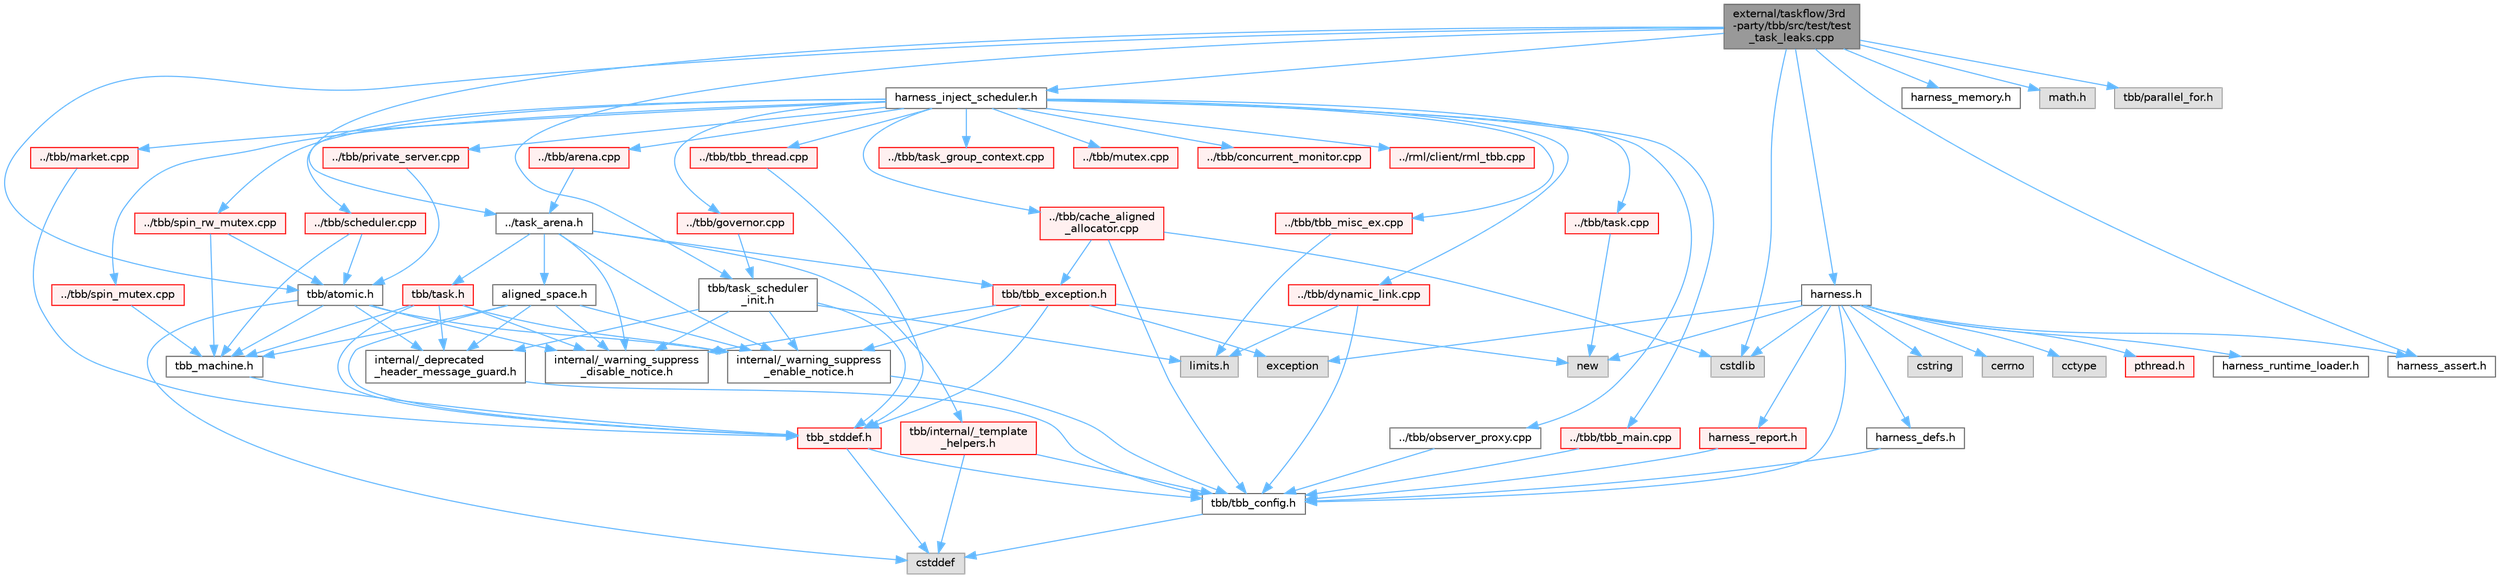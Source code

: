 digraph "external/taskflow/3rd-party/tbb/src/test/test_task_leaks.cpp"
{
 // LATEX_PDF_SIZE
  bgcolor="transparent";
  edge [fontname=Helvetica,fontsize=10,labelfontname=Helvetica,labelfontsize=10];
  node [fontname=Helvetica,fontsize=10,shape=box,height=0.2,width=0.4];
  Node1 [id="Node000001",label="external/taskflow/3rd\l-party/tbb/src/test/test\l_task_leaks.cpp",height=0.2,width=0.4,color="gray40", fillcolor="grey60", style="filled", fontcolor="black",tooltip=" "];
  Node1 -> Node2 [id="edge1_Node000001_Node000002",color="steelblue1",style="solid",tooltip=" "];
  Node2 [id="Node000002",label="harness_inject_scheduler.h",height=0.2,width=0.4,color="grey40", fillcolor="white", style="filled",URL="$harness__inject__scheduler_8h.html",tooltip=" "];
  Node2 -> Node3 [id="edge2_Node000002_Node000003",color="steelblue1",style="solid",tooltip=" "];
  Node3 [id="Node000003",label="../tbb/tbb_main.cpp",height=0.2,width=0.4,color="red", fillcolor="#FFF0F0", style="filled",URL="$tbb__main_8cpp.html",tooltip=" "];
  Node3 -> Node4 [id="edge3_Node000003_Node000004",color="steelblue1",style="solid",tooltip=" "];
  Node4 [id="Node000004",label="tbb/tbb_config.h",height=0.2,width=0.4,color="grey40", fillcolor="white", style="filled",URL="$tbb__config_8h.html",tooltip=" "];
  Node4 -> Node5 [id="edge4_Node000004_Node000005",color="steelblue1",style="solid",tooltip=" "];
  Node5 [id="Node000005",label="cstddef",height=0.2,width=0.4,color="grey60", fillcolor="#E0E0E0", style="filled",tooltip=" "];
  Node2 -> Node194 [id="edge5_Node000002_Node000194",color="steelblue1",style="solid",tooltip=" "];
  Node194 [id="Node000194",label="../tbb/dynamic_link.cpp",height=0.2,width=0.4,color="red", fillcolor="#FFF0F0", style="filled",URL="$dynamic__link_8cpp.html",tooltip=" "];
  Node194 -> Node4 [id="edge6_Node000194_Node000004",color="steelblue1",style="solid",tooltip=" "];
  Node194 -> Node17 [id="edge7_Node000194_Node000017",color="steelblue1",style="solid",tooltip=" "];
  Node17 [id="Node000017",label="limits.h",height=0.2,width=0.4,color="grey60", fillcolor="#E0E0E0", style="filled",tooltip=" "];
  Node2 -> Node199 [id="edge8_Node000002_Node000199",color="steelblue1",style="solid",tooltip=" "];
  Node199 [id="Node000199",label="../tbb/tbb_misc_ex.cpp",height=0.2,width=0.4,color="red", fillcolor="#FFF0F0", style="filled",URL="$tbb__misc__ex_8cpp.html",tooltip=" "];
  Node199 -> Node17 [id="edge9_Node000199_Node000017",color="steelblue1",style="solid",tooltip=" "];
  Node2 -> Node201 [id="edge10_Node000002_Node000201",color="steelblue1",style="solid",tooltip=" "];
  Node201 [id="Node000201",label="../tbb/governor.cpp",height=0.2,width=0.4,color="red", fillcolor="#FFF0F0", style="filled",URL="$governor_8cpp.html",tooltip=" "];
  Node201 -> Node16 [id="edge11_Node000201_Node000016",color="steelblue1",style="solid",tooltip=" "];
  Node16 [id="Node000016",label="tbb/task_scheduler\l_init.h",height=0.2,width=0.4,color="grey40", fillcolor="white", style="filled",URL="$task__scheduler__init_8h.html",tooltip=" "];
  Node16 -> Node11 [id="edge12_Node000016_Node000011",color="steelblue1",style="solid",tooltip=" "];
  Node11 [id="Node000011",label="internal/_deprecated\l_header_message_guard.h",height=0.2,width=0.4,color="grey40", fillcolor="white", style="filled",URL="$__deprecated__header__message__guard_8h.html",tooltip=" "];
  Node11 -> Node4 [id="edge13_Node000011_Node000004",color="steelblue1",style="solid",tooltip=" "];
  Node16 -> Node12 [id="edge14_Node000016_Node000012",color="steelblue1",style="solid",tooltip=" "];
  Node12 [id="Node000012",label="internal/_warning_suppress\l_enable_notice.h",height=0.2,width=0.4,color="grey40", fillcolor="white", style="filled",URL="$__warning__suppress__enable__notice_8h.html",tooltip=" "];
  Node12 -> Node4 [id="edge15_Node000012_Node000004",color="steelblue1",style="solid",tooltip=" "];
  Node16 -> Node7 [id="edge16_Node000016_Node000007",color="steelblue1",style="solid",tooltip=" "];
  Node7 [id="Node000007",label="tbb_stddef.h",height=0.2,width=0.4,color="red", fillcolor="#FFF0F0", style="filled",URL="$tbb__stddef_8h.html",tooltip=" "];
  Node7 -> Node4 [id="edge17_Node000007_Node000004",color="steelblue1",style="solid",tooltip=" "];
  Node7 -> Node5 [id="edge18_Node000007_Node000005",color="steelblue1",style="solid",tooltip=" "];
  Node16 -> Node17 [id="edge19_Node000016_Node000017",color="steelblue1",style="solid",tooltip=" "];
  Node16 -> Node14 [id="edge20_Node000016_Node000014",color="steelblue1",style="solid",tooltip=" "];
  Node14 [id="Node000014",label="internal/_warning_suppress\l_disable_notice.h",height=0.2,width=0.4,color="grey40", fillcolor="white", style="filled",URL="$__warning__suppress__disable__notice_8h.html",tooltip=" "];
  Node2 -> Node210 [id="edge21_Node000002_Node000210",color="steelblue1",style="solid",tooltip=" "];
  Node210 [id="Node000210",label="../tbb/market.cpp",height=0.2,width=0.4,color="red", fillcolor="#FFF0F0", style="filled",URL="$market_8cpp.html",tooltip=" "];
  Node210 -> Node7 [id="edge22_Node000210_Node000007",color="steelblue1",style="solid",tooltip=" "];
  Node2 -> Node211 [id="edge23_Node000002_Node000211",color="steelblue1",style="solid",tooltip=" "];
  Node211 [id="Node000211",label="../tbb/arena.cpp",height=0.2,width=0.4,color="red", fillcolor="#FFF0F0", style="filled",URL="$arena_8cpp.html",tooltip=" "];
  Node211 -> Node213 [id="edge24_Node000211_Node000213",color="steelblue1",style="solid",tooltip=" "];
  Node213 [id="Node000213",label="../task_arena.h",height=0.2,width=0.4,color="grey40", fillcolor="white", style="filled",URL="$task__arena_8h.html",tooltip=" "];
  Node213 -> Node12 [id="edge25_Node000213_Node000012",color="steelblue1",style="solid",tooltip=" "];
  Node213 -> Node178 [id="edge26_Node000213_Node000178",color="steelblue1",style="solid",tooltip=" "];
  Node178 [id="Node000178",label="tbb/task.h",height=0.2,width=0.4,color="red", fillcolor="#FFF0F0", style="filled",URL="$task_8h.html",tooltip=" "];
  Node178 -> Node11 [id="edge27_Node000178_Node000011",color="steelblue1",style="solid",tooltip=" "];
  Node178 -> Node12 [id="edge28_Node000178_Node000012",color="steelblue1",style="solid",tooltip=" "];
  Node178 -> Node7 [id="edge29_Node000178_Node000007",color="steelblue1",style="solid",tooltip=" "];
  Node178 -> Node13 [id="edge30_Node000178_Node000013",color="steelblue1",style="solid",tooltip=" "];
  Node13 [id="Node000013",label="tbb_machine.h",height=0.2,width=0.4,color="grey40", fillcolor="white", style="filled",URL="$tbb__machine_8h.html",tooltip=" "];
  Node13 -> Node7 [id="edge31_Node000013_Node000007",color="steelblue1",style="solid",tooltip=" "];
  Node178 -> Node14 [id="edge32_Node000178_Node000014",color="steelblue1",style="solid",tooltip=" "];
  Node213 -> Node182 [id="edge33_Node000213_Node000182",color="steelblue1",style="solid",tooltip=" "];
  Node182 [id="Node000182",label="tbb/tbb_exception.h",height=0.2,width=0.4,color="red", fillcolor="#FFF0F0", style="filled",URL="$tbb__exception_8h.html",tooltip=" "];
  Node182 -> Node12 [id="edge34_Node000182_Node000012",color="steelblue1",style="solid",tooltip=" "];
  Node182 -> Node7 [id="edge35_Node000182_Node000007",color="steelblue1",style="solid",tooltip=" "];
  Node182 -> Node183 [id="edge36_Node000182_Node000183",color="steelblue1",style="solid",tooltip=" "];
  Node183 [id="Node000183",label="exception",height=0.2,width=0.4,color="grey60", fillcolor="#E0E0E0", style="filled",tooltip=" "];
  Node182 -> Node31 [id="edge37_Node000182_Node000031",color="steelblue1",style="solid",tooltip=" "];
  Node31 [id="Node000031",label="new",height=0.2,width=0.4,color="grey60", fillcolor="#E0E0E0", style="filled",tooltip=" "];
  Node182 -> Node14 [id="edge38_Node000182_Node000014",color="steelblue1",style="solid",tooltip=" "];
  Node213 -> Node192 [id="edge39_Node000213_Node000192",color="steelblue1",style="solid",tooltip=" "];
  Node192 [id="Node000192",label="tbb/internal/_template\l_helpers.h",height=0.2,width=0.4,color="red", fillcolor="#FFF0F0", style="filled",URL="$__template__helpers_8h.html",tooltip=" "];
  Node192 -> Node5 [id="edge40_Node000192_Node000005",color="steelblue1",style="solid",tooltip=" "];
  Node192 -> Node4 [id="edge41_Node000192_Node000004",color="steelblue1",style="solid",tooltip=" "];
  Node213 -> Node187 [id="edge42_Node000213_Node000187",color="steelblue1",style="solid",tooltip=" "];
  Node187 [id="Node000187",label="aligned_space.h",height=0.2,width=0.4,color="grey40", fillcolor="white", style="filled",URL="$aligned__space_8h.html",tooltip=" "];
  Node187 -> Node11 [id="edge43_Node000187_Node000011",color="steelblue1",style="solid",tooltip=" "];
  Node187 -> Node12 [id="edge44_Node000187_Node000012",color="steelblue1",style="solid",tooltip=" "];
  Node187 -> Node7 [id="edge45_Node000187_Node000007",color="steelblue1",style="solid",tooltip=" "];
  Node187 -> Node13 [id="edge46_Node000187_Node000013",color="steelblue1",style="solid",tooltip=" "];
  Node187 -> Node14 [id="edge47_Node000187_Node000014",color="steelblue1",style="solid",tooltip=" "];
  Node213 -> Node14 [id="edge48_Node000213_Node000014",color="steelblue1",style="solid",tooltip=" "];
  Node2 -> Node218 [id="edge49_Node000002_Node000218",color="steelblue1",style="solid",tooltip=" "];
  Node218 [id="Node000218",label="../tbb/scheduler.cpp",height=0.2,width=0.4,color="red", fillcolor="#FFF0F0", style="filled",URL="$scheduler_8cpp.html",tooltip=" "];
  Node218 -> Node13 [id="edge50_Node000218_Node000013",color="steelblue1",style="solid",tooltip=" "];
  Node218 -> Node10 [id="edge51_Node000218_Node000010",color="steelblue1",style="solid",tooltip=" "];
  Node10 [id="Node000010",label="tbb/atomic.h",height=0.2,width=0.4,color="grey40", fillcolor="white", style="filled",URL="$external_2taskflow_23rd-party_2tbb_2include_2tbb_2atomic_8h.html",tooltip=" "];
  Node10 -> Node11 [id="edge52_Node000010_Node000011",color="steelblue1",style="solid",tooltip=" "];
  Node10 -> Node12 [id="edge53_Node000010_Node000012",color="steelblue1",style="solid",tooltip=" "];
  Node10 -> Node5 [id="edge54_Node000010_Node000005",color="steelblue1",style="solid",tooltip=" "];
  Node10 -> Node13 [id="edge55_Node000010_Node000013",color="steelblue1",style="solid",tooltip=" "];
  Node10 -> Node14 [id="edge56_Node000010_Node000014",color="steelblue1",style="solid",tooltip=" "];
  Node2 -> Node220 [id="edge57_Node000002_Node000220",color="steelblue1",style="solid",tooltip=" "];
  Node220 [id="Node000220",label="../tbb/observer_proxy.cpp",height=0.2,width=0.4,color="grey40", fillcolor="white", style="filled",URL="$observer__proxy_8cpp.html",tooltip=" "];
  Node220 -> Node4 [id="edge58_Node000220_Node000004",color="steelblue1",style="solid",tooltip=" "];
  Node2 -> Node221 [id="edge59_Node000002_Node000221",color="steelblue1",style="solid",tooltip=" "];
  Node221 [id="Node000221",label="../tbb/task.cpp",height=0.2,width=0.4,color="red", fillcolor="#FFF0F0", style="filled",URL="$task_8cpp.html",tooltip=" "];
  Node221 -> Node31 [id="edge60_Node000221_Node000031",color="steelblue1",style="solid",tooltip=" "];
  Node2 -> Node223 [id="edge61_Node000002_Node000223",color="steelblue1",style="solid",tooltip=" "];
  Node223 [id="Node000223",label="../tbb/task_group_context.cpp",height=0.2,width=0.4,color="red", fillcolor="#FFF0F0", style="filled",URL="$task__group__context_8cpp.html",tooltip=" "];
  Node2 -> Node224 [id="edge62_Node000002_Node000224",color="steelblue1",style="solid",tooltip=" "];
  Node224 [id="Node000224",label="../tbb/cache_aligned\l_allocator.cpp",height=0.2,width=0.4,color="red", fillcolor="#FFF0F0", style="filled",URL="$cache__aligned__allocator_8cpp.html",tooltip=" "];
  Node224 -> Node4 [id="edge63_Node000224_Node000004",color="steelblue1",style="solid",tooltip=" "];
  Node224 -> Node182 [id="edge64_Node000224_Node000182",color="steelblue1",style="solid",tooltip=" "];
  Node224 -> Node24 [id="edge65_Node000224_Node000024",color="steelblue1",style="solid",tooltip=" "];
  Node24 [id="Node000024",label="cstdlib",height=0.2,width=0.4,color="grey60", fillcolor="#E0E0E0", style="filled",tooltip=" "];
  Node2 -> Node225 [id="edge66_Node000002_Node000225",color="steelblue1",style="solid",tooltip=" "];
  Node225 [id="Node000225",label="../tbb/tbb_thread.cpp",height=0.2,width=0.4,color="red", fillcolor="#FFF0F0", style="filled",URL="$tbb__thread_8cpp.html",tooltip=" "];
  Node225 -> Node7 [id="edge67_Node000225_Node000007",color="steelblue1",style="solid",tooltip=" "];
  Node2 -> Node269 [id="edge68_Node000002_Node000269",color="steelblue1",style="solid",tooltip=" "];
  Node269 [id="Node000269",label="../tbb/mutex.cpp",height=0.2,width=0.4,color="red", fillcolor="#FFF0F0", style="filled",URL="$mutex_8cpp.html",tooltip=" "];
  Node2 -> Node271 [id="edge69_Node000002_Node000271",color="steelblue1",style="solid",tooltip=" "];
  Node271 [id="Node000271",label="../tbb/spin_rw_mutex.cpp",height=0.2,width=0.4,color="red", fillcolor="#FFF0F0", style="filled",URL="$spin__rw__mutex_8cpp.html",tooltip=" "];
  Node271 -> Node13 [id="edge70_Node000271_Node000013",color="steelblue1",style="solid",tooltip=" "];
  Node271 -> Node10 [id="edge71_Node000271_Node000010",color="steelblue1",style="solid",tooltip=" "];
  Node2 -> Node272 [id="edge72_Node000002_Node000272",color="steelblue1",style="solid",tooltip=" "];
  Node272 [id="Node000272",label="../tbb/spin_mutex.cpp",height=0.2,width=0.4,color="red", fillcolor="#FFF0F0", style="filled",URL="$spin__mutex_8cpp.html",tooltip=" "];
  Node272 -> Node13 [id="edge73_Node000272_Node000013",color="steelblue1",style="solid",tooltip=" "];
  Node2 -> Node273 [id="edge74_Node000002_Node000273",color="steelblue1",style="solid",tooltip=" "];
  Node273 [id="Node000273",label="../tbb/private_server.cpp",height=0.2,width=0.4,color="red", fillcolor="#FFF0F0", style="filled",URL="$private__server_8cpp.html",tooltip=" "];
  Node273 -> Node10 [id="edge75_Node000273_Node000010",color="steelblue1",style="solid",tooltip=" "];
  Node2 -> Node275 [id="edge76_Node000002_Node000275",color="steelblue1",style="solid",tooltip=" "];
  Node275 [id="Node000275",label="../tbb/concurrent_monitor.cpp",height=0.2,width=0.4,color="red", fillcolor="#FFF0F0", style="filled",URL="$concurrent__monitor_8cpp.html",tooltip=" "];
  Node2 -> Node276 [id="edge77_Node000002_Node000276",color="steelblue1",style="solid",tooltip=" "];
  Node276 [id="Node000276",label="../rml/client/rml_tbb.cpp",height=0.2,width=0.4,color="red", fillcolor="#FFF0F0", style="filled",URL="$rml__tbb_8cpp.html",tooltip=" "];
  Node1 -> Node10 [id="edge78_Node000001_Node000010",color="steelblue1",style="solid",tooltip=" "];
  Node1 -> Node278 [id="edge79_Node000001_Node000278",color="steelblue1",style="solid",tooltip=" "];
  Node278 [id="Node000278",label="harness_assert.h",height=0.2,width=0.4,color="grey40", fillcolor="white", style="filled",URL="$harness__assert_8h.html",tooltip=" "];
  Node1 -> Node24 [id="edge80_Node000001_Node000024",color="steelblue1",style="solid",tooltip=" "];
  Node1 -> Node16 [id="edge81_Node000001_Node000016",color="steelblue1",style="solid",tooltip=" "];
  Node1 -> Node279 [id="edge82_Node000001_Node000279",color="steelblue1",style="solid",tooltip=" "];
  Node279 [id="Node000279",label="harness.h",height=0.2,width=0.4,color="grey40", fillcolor="white", style="filled",URL="$harness_8h.html",tooltip=" "];
  Node279 -> Node4 [id="edge83_Node000279_Node000004",color="steelblue1",style="solid",tooltip=" "];
  Node279 -> Node280 [id="edge84_Node000279_Node000280",color="steelblue1",style="solid",tooltip=" "];
  Node280 [id="Node000280",label="harness_defs.h",height=0.2,width=0.4,color="grey40", fillcolor="white", style="filled",URL="$harness__defs_8h.html",tooltip=" "];
  Node280 -> Node4 [id="edge85_Node000280_Node000004",color="steelblue1",style="solid",tooltip=" "];
  Node279 -> Node24 [id="edge86_Node000279_Node000024",color="steelblue1",style="solid",tooltip=" "];
  Node279 -> Node25 [id="edge87_Node000279_Node000025",color="steelblue1",style="solid",tooltip=" "];
  Node25 [id="Node000025",label="cstring",height=0.2,width=0.4,color="grey60", fillcolor="#E0E0E0", style="filled",tooltip=" "];
  Node279 -> Node26 [id="edge88_Node000279_Node000026",color="steelblue1",style="solid",tooltip=" "];
  Node26 [id="Node000026",label="cerrno",height=0.2,width=0.4,color="grey60", fillcolor="#E0E0E0", style="filled",tooltip=" "];
  Node279 -> Node27 [id="edge89_Node000279_Node000027",color="steelblue1",style="solid",tooltip=" "];
  Node27 [id="Node000027",label="cctype",height=0.2,width=0.4,color="grey60", fillcolor="#E0E0E0", style="filled",tooltip=" "];
  Node279 -> Node31 [id="edge90_Node000279_Node000031",color="steelblue1",style="solid",tooltip=" "];
  Node279 -> Node228 [id="edge91_Node000279_Node000228",color="steelblue1",style="solid",tooltip=" "];
  Node228 [id="Node000228",label="pthread.h",height=0.2,width=0.4,color="red", fillcolor="#FFF0F0", style="filled",URL="$pthread_8h.html",tooltip=" "];
  Node279 -> Node281 [id="edge92_Node000279_Node000281",color="steelblue1",style="solid",tooltip=" "];
  Node281 [id="Node000281",label="harness_runtime_loader.h",height=0.2,width=0.4,color="grey40", fillcolor="white", style="filled",URL="$harness__runtime__loader_8h.html",tooltip=" "];
  Node279 -> Node282 [id="edge93_Node000279_Node000282",color="steelblue1",style="solid",tooltip=" "];
  Node282 [id="Node000282",label="harness_report.h",height=0.2,width=0.4,color="red", fillcolor="#FFF0F0", style="filled",URL="$harness__report_8h.html",tooltip=" "];
  Node282 -> Node4 [id="edge94_Node000282_Node000004",color="steelblue1",style="solid",tooltip=" "];
  Node279 -> Node183 [id="edge95_Node000279_Node000183",color="steelblue1",style="solid",tooltip=" "];
  Node279 -> Node278 [id="edge96_Node000279_Node000278",color="steelblue1",style="solid",tooltip=" "];
  Node1 -> Node284 [id="edge97_Node000001_Node000284",color="steelblue1",style="solid",tooltip=" "];
  Node284 [id="Node000284",label="harness_memory.h",height=0.2,width=0.4,color="grey40", fillcolor="white", style="filled",URL="$harness__memory_8h.html",tooltip=" "];
  Node1 -> Node285 [id="edge98_Node000001_Node000285",color="steelblue1",style="solid",tooltip=" "];
  Node285 [id="Node000285",label="math.h",height=0.2,width=0.4,color="grey60", fillcolor="#E0E0E0", style="filled",tooltip=" "];
  Node1 -> Node286 [id="edge99_Node000001_Node000286",color="steelblue1",style="solid",tooltip=" "];
  Node286 [id="Node000286",label="tbb/parallel_for.h",height=0.2,width=0.4,color="grey60", fillcolor="#E0E0E0", style="filled",tooltip=" "];
  Node1 -> Node213 [id="edge100_Node000001_Node000213",color="steelblue1",style="solid",tooltip=" "];
}
